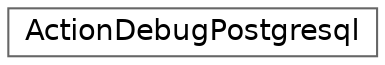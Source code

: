 digraph "Graphical Class Hierarchy"
{
 // LATEX_PDF_SIZE
  bgcolor="transparent";
  edge [fontname=Helvetica,fontsize=14,labelfontname=Helvetica,labelfontsize=14];
  node [fontname=Helvetica,fontsize=14,shape=box,height=0.2,width=0.4];
  rankdir="LR";
  Node0 [id="Node000000",label="ActionDebugPostgresql",height=0.2,width=0.4,color="grey40", fillcolor="white", style="filled",URL="$df/d34/classActionDebugPostgresql.html",tooltip=" "];
}
